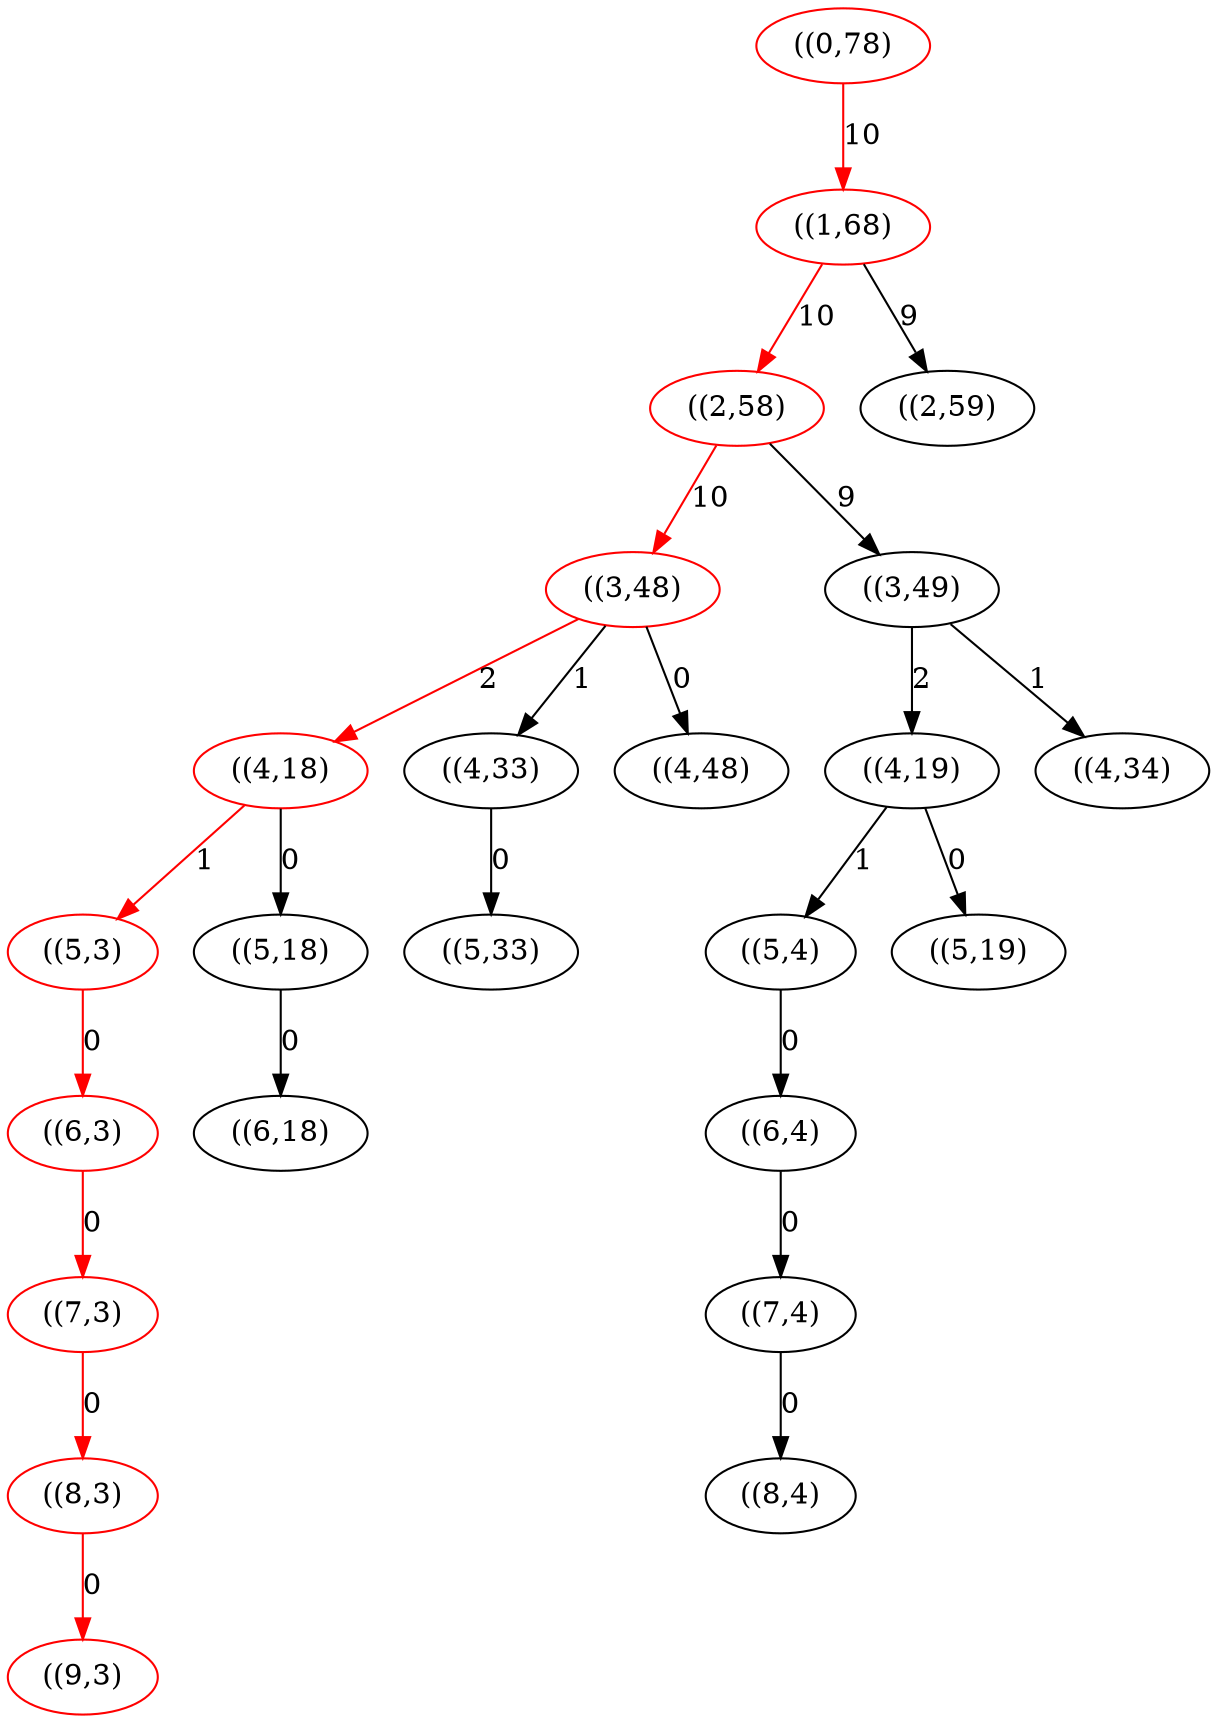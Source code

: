 strict digraph G {
  1 [ color="red" label="((3,48)" ];
  2 [ label="((3,49)" ];
  3 [ color="red" label="((4,18)" ];
  4 [ label="((4,19)" ];
  5 [ color="red" label="((9,3)" ];
  6 [ label="((4,33)" ];
  7 [ color="red" label="((5,3)" ];
  8 [ label="((4,34)" ];
  9 [ label="((5,4)" ];
  10 [ label="((4,48)" ];
  11 [ label="((5,18)" ];
  12 [ label="((5,19)" ];
  13 [ label="((5,33)" ];
  14 [ color="red" label="((6,3)" ];
  15 [ label="((6,4)" ];
  16 [ label="((6,18)" ];
  17 [ color="red" label="((0,78)" ];
  18 [ color="red" label="((7,3)" ];
  19 [ label="((7,4)" ];
  20 [ color="red" label="((1,68)" ];
  21 [ color="red" label="((2,58)" ];
  22 [ label="((2,59)" ];
  23 [ color="red" label="((8,3)" ];
  24 [ label="((8,4)" ];
  21 -> 1 [ color="red" label="10" ];
  21 -> 2 [ label="9" ];
  1 -> 3 [ color="red" label="2" ];
  2 -> 4 [ label="2" ];
  23 -> 5 [ color="red" label="0" ];
  1 -> 6 [ label="1" ];
  3 -> 7 [ color="red" label="1" ];
  2 -> 8 [ label="1" ];
  4 -> 9 [ label="1" ];
  1 -> 10 [ label="0" ];
  3 -> 11 [ label="0" ];
  4 -> 12 [ label="0" ];
  6 -> 13 [ label="0" ];
  7 -> 14 [ color="red" label="0" ];
  9 -> 15 [ label="0" ];
  11 -> 16 [ label="0" ];
  14 -> 18 [ color="red" label="0" ];
  15 -> 19 [ label="0" ];
  17 -> 20 [ color="red" label="10" ];
  20 -> 21 [ color="red" label="10" ];
  20 -> 22 [ label="9" ];
  18 -> 23 [ color="red" label="0" ];
  19 -> 24 [ label="0" ];
}
